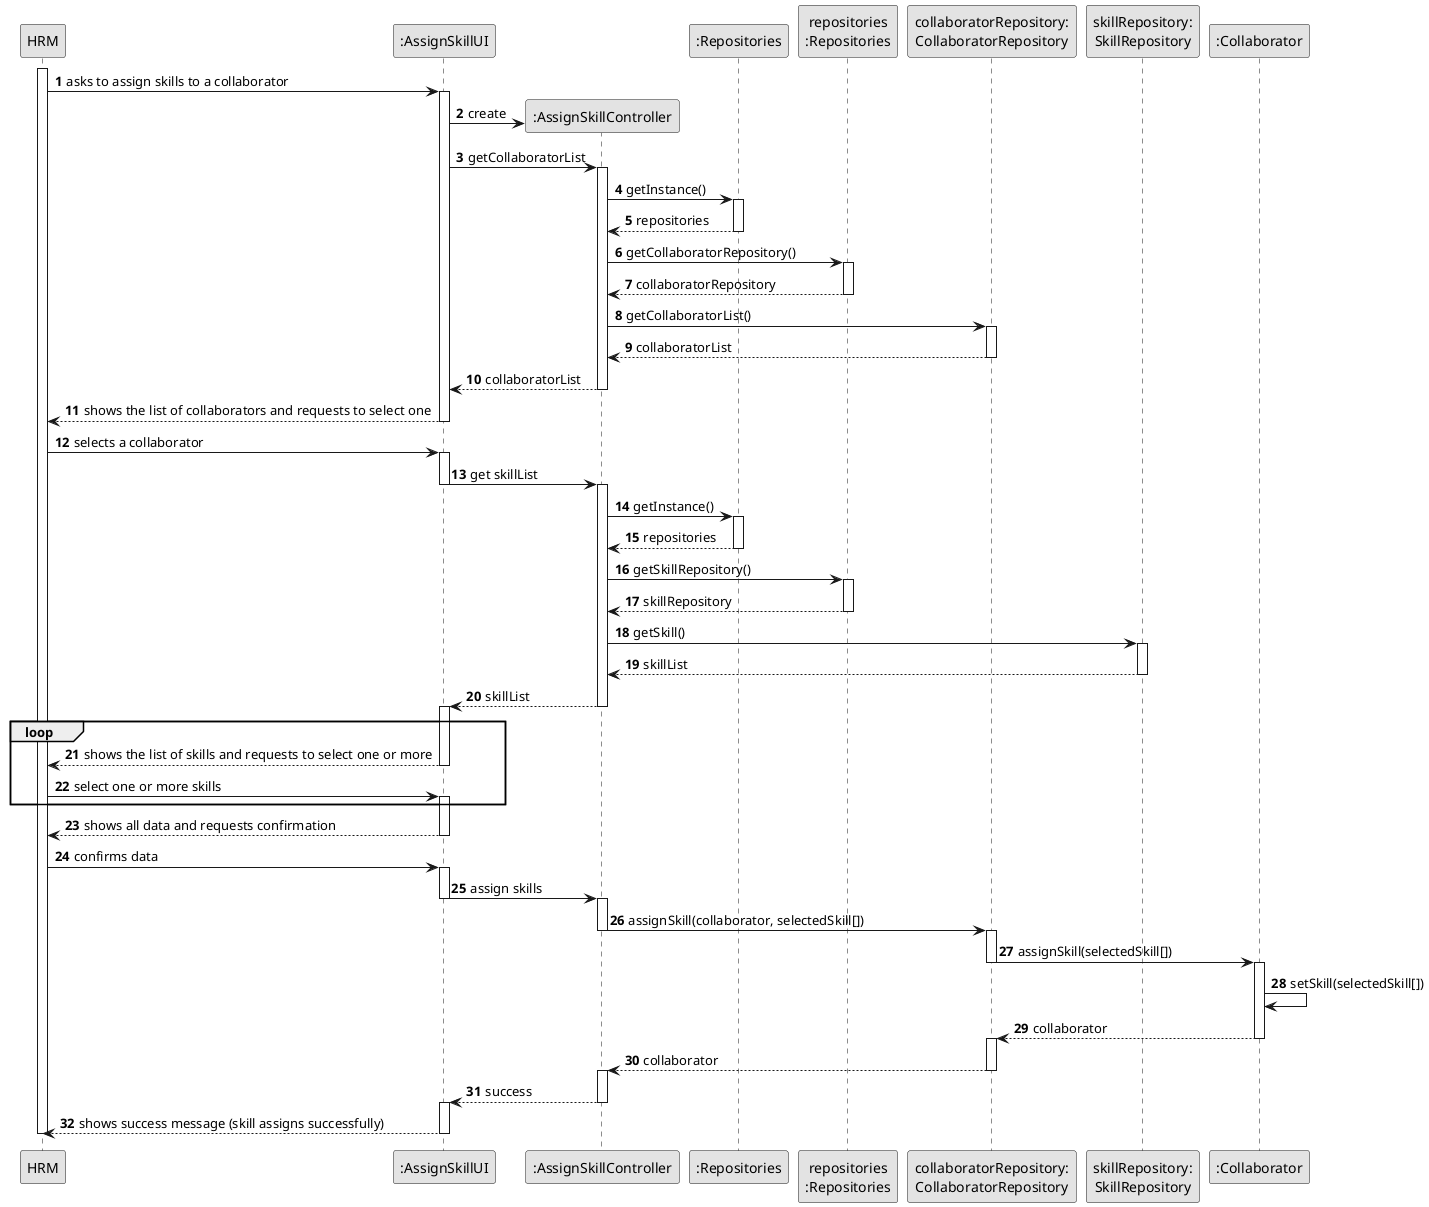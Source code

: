 @startuml
skinparam monochrome true
skinparam packageStyle rectangle
skinparam shadowing false

autonumber

participant "HRM" as HRM
participant ":AssignSkillUI" as UI
participant ":AssignSkillController" as CTRL
participant ":Repositories" as GlobRepo
participant "repositories\n:Repositories" as PLAT
participant "collaboratorRepository:\nCollaboratorRepository" as CLBREP
participant "skillRepository:\nSkillRepository" as skillRepository
participant ":Collaborator" as CLB


activate HRM
HRM -> UI : asks to assign skills to a collaborator
activate UI
UI -> CTRL** : create

UI -> CTRL: getCollaboratorList
activate CTRL

CTRL -> GlobRepo : getInstance()
activate GlobRepo
GlobRepo --> CTRL : repositories
deactivate GlobRepo
CTRL -> PLAT : getCollaboratorRepository()
activate PLAT
PLAT -->  CTRL: collaboratorRepository
deactivate PLAT

CTRL -> CLBREP : getCollaboratorList()
activate CLBREP
CLBREP --> CTRL : collaboratorList
deactivate CLBREP
CTRL --> UI : collaboratorList
deactivate CTRL
UI --> HRM : shows the list of collaborators and requests to select one
deactivate UI

HRM -> UI : selects a collaborator
activate UI

UI -> CTRL : get skillList
deactivate UI
activate CTRL

CTRL -> GlobRepo : getInstance()
activate GlobRepo

GlobRepo --> CTRL : repositories
deactivate GlobRepo

CTRL -> PLAT : getSkillRepository()
activate PLAT

PLAT -->  CTRL: skillRepository
deactivate PLAT

CTRL -> skillRepository : getSkill()
activate skillRepository

skillRepository --> CTRL : skillList
deactivate skillRepository

CTRL --> UI : skillList
deactivate CTRL
activate UI

loop

    UI --> HRM : shows the list of skills and requests to select one or more
    deactivate UI

    HRM -> UI : select one or more skills
    activate UI

end loop

UI --> HRM: shows all data and requests confirmation
deactivate UI

HRM -> UI: confirms data
activate UI

UI -> CTRL : assign skills
deactivate UI
activate CTRL


CTRL -> CLBREP : assignSkill(collaborator, selectedSkill[])
deactivate CTRL

activate CLBREP
CLBREP -> CLB : assignSkill(selectedSkill[])
deactivate CLBREP
activate CLB

CLB -> CLB : setSkill(selectedSkill[])

CLB --> CLBREP : collaborator
deactivate CLB
activate CLBREP

CLBREP --> CTRL : collaborator
deactivate CLBREP
activate CTRL
CTRL --> UI : success
deactivate CTRL
activate UI
UI --> HRM : shows success message (skill assigns successfully)
deactivate UI
deactivate HRM
@enduml